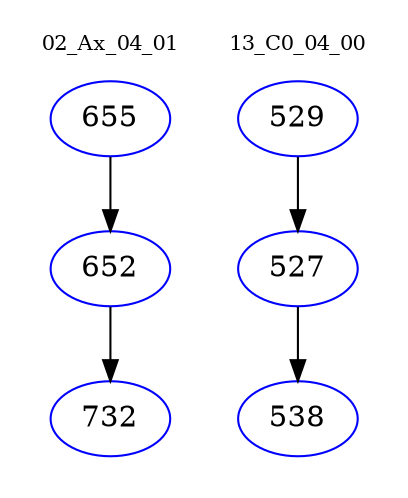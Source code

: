 digraph{
subgraph cluster_0 {
color = white
label = "02_Ax_04_01";
fontsize=10;
T0_655 [label="655", color="blue"]
T0_655 -> T0_652 [color="black"]
T0_652 [label="652", color="blue"]
T0_652 -> T0_732 [color="black"]
T0_732 [label="732", color="blue"]
}
subgraph cluster_1 {
color = white
label = "13_C0_04_00";
fontsize=10;
T1_529 [label="529", color="blue"]
T1_529 -> T1_527 [color="black"]
T1_527 [label="527", color="blue"]
T1_527 -> T1_538 [color="black"]
T1_538 [label="538", color="blue"]
}
}
